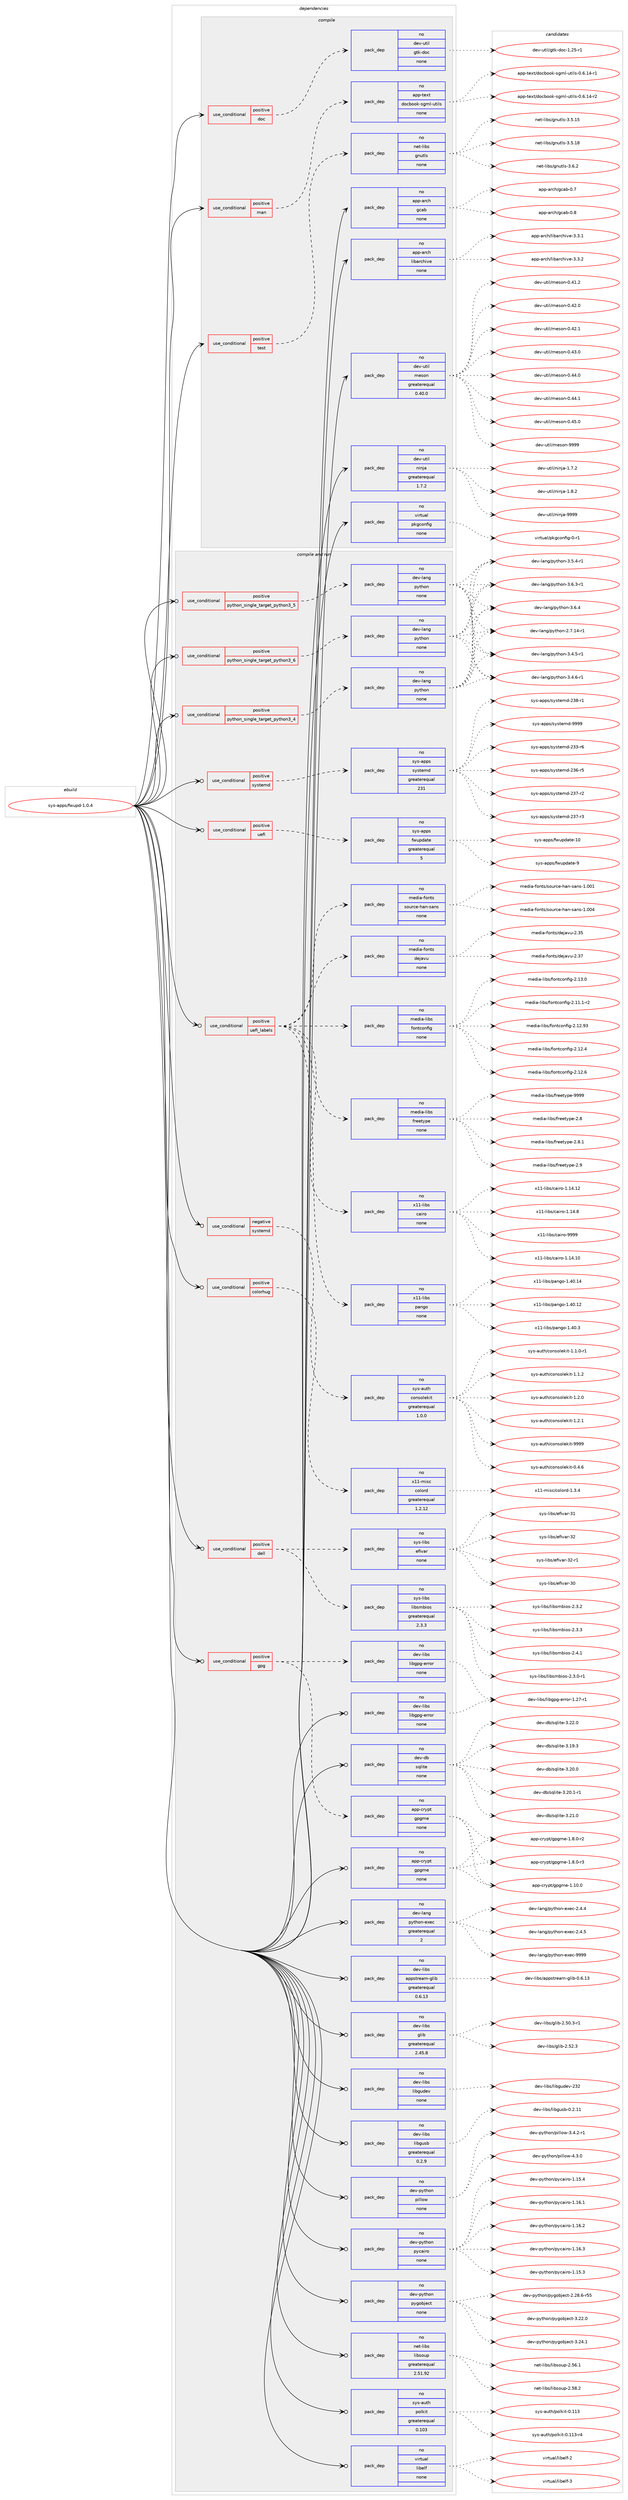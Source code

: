 digraph prolog {

# *************
# Graph options
# *************

newrank=true;
concentrate=true;
compound=true;
graph [rankdir=LR,fontname=Helvetica,fontsize=10,ranksep=1.5];#, ranksep=2.5, nodesep=0.2];
edge  [arrowhead=vee];
node  [fontname=Helvetica,fontsize=10];

# **********
# The ebuild
# **********

subgraph cluster_leftcol {
color=gray;
rank=same;
label=<<i>ebuild</i>>;
id [label="sys-apps/fwupd-1.0.4", color=red, width=4, href="../sys-apps/fwupd-1.0.4.svg"];
}

# ****************
# The dependencies
# ****************

subgraph cluster_midcol {
color=gray;
label=<<i>dependencies</i>>;
subgraph cluster_compile {
fillcolor="#eeeeee";
style=filled;
label=<<i>compile</i>>;
subgraph cond393 {
dependency5590 [label=<<TABLE BORDER="0" CELLBORDER="1" CELLSPACING="0" CELLPADDING="4"><TR><TD ROWSPAN="3" CELLPADDING="10">use_conditional</TD></TR><TR><TD>positive</TD></TR><TR><TD>doc</TD></TR></TABLE>>, shape=none, color=red];
subgraph pack5166 {
dependency5591 [label=<<TABLE BORDER="0" CELLBORDER="1" CELLSPACING="0" CELLPADDING="4" WIDTH="220"><TR><TD ROWSPAN="6" CELLPADDING="30">pack_dep</TD></TR><TR><TD WIDTH="110">no</TD></TR><TR><TD>dev-util</TD></TR><TR><TD>gtk-doc</TD></TR><TR><TD>none</TD></TR><TR><TD></TD></TR></TABLE>>, shape=none, color=blue];
}
dependency5590:e -> dependency5591:w [weight=20,style="dashed",arrowhead="vee"];
}
id:e -> dependency5590:w [weight=20,style="solid",arrowhead="vee"];
subgraph cond394 {
dependency5592 [label=<<TABLE BORDER="0" CELLBORDER="1" CELLSPACING="0" CELLPADDING="4"><TR><TD ROWSPAN="3" CELLPADDING="10">use_conditional</TD></TR><TR><TD>positive</TD></TR><TR><TD>man</TD></TR></TABLE>>, shape=none, color=red];
subgraph pack5167 {
dependency5593 [label=<<TABLE BORDER="0" CELLBORDER="1" CELLSPACING="0" CELLPADDING="4" WIDTH="220"><TR><TD ROWSPAN="6" CELLPADDING="30">pack_dep</TD></TR><TR><TD WIDTH="110">no</TD></TR><TR><TD>app-text</TD></TR><TR><TD>docbook-sgml-utils</TD></TR><TR><TD>none</TD></TR><TR><TD></TD></TR></TABLE>>, shape=none, color=blue];
}
dependency5592:e -> dependency5593:w [weight=20,style="dashed",arrowhead="vee"];
}
id:e -> dependency5592:w [weight=20,style="solid",arrowhead="vee"];
subgraph cond395 {
dependency5594 [label=<<TABLE BORDER="0" CELLBORDER="1" CELLSPACING="0" CELLPADDING="4"><TR><TD ROWSPAN="3" CELLPADDING="10">use_conditional</TD></TR><TR><TD>positive</TD></TR><TR><TD>test</TD></TR></TABLE>>, shape=none, color=red];
subgraph pack5168 {
dependency5595 [label=<<TABLE BORDER="0" CELLBORDER="1" CELLSPACING="0" CELLPADDING="4" WIDTH="220"><TR><TD ROWSPAN="6" CELLPADDING="30">pack_dep</TD></TR><TR><TD WIDTH="110">no</TD></TR><TR><TD>net-libs</TD></TR><TR><TD>gnutls</TD></TR><TR><TD>none</TD></TR><TR><TD></TD></TR></TABLE>>, shape=none, color=blue];
}
dependency5594:e -> dependency5595:w [weight=20,style="dashed",arrowhead="vee"];
}
id:e -> dependency5594:w [weight=20,style="solid",arrowhead="vee"];
subgraph pack5169 {
dependency5596 [label=<<TABLE BORDER="0" CELLBORDER="1" CELLSPACING="0" CELLPADDING="4" WIDTH="220"><TR><TD ROWSPAN="6" CELLPADDING="30">pack_dep</TD></TR><TR><TD WIDTH="110">no</TD></TR><TR><TD>app-arch</TD></TR><TR><TD>gcab</TD></TR><TR><TD>none</TD></TR><TR><TD></TD></TR></TABLE>>, shape=none, color=blue];
}
id:e -> dependency5596:w [weight=20,style="solid",arrowhead="vee"];
subgraph pack5170 {
dependency5597 [label=<<TABLE BORDER="0" CELLBORDER="1" CELLSPACING="0" CELLPADDING="4" WIDTH="220"><TR><TD ROWSPAN="6" CELLPADDING="30">pack_dep</TD></TR><TR><TD WIDTH="110">no</TD></TR><TR><TD>app-arch</TD></TR><TR><TD>libarchive</TD></TR><TR><TD>none</TD></TR><TR><TD></TD></TR></TABLE>>, shape=none, color=blue];
}
id:e -> dependency5597:w [weight=20,style="solid",arrowhead="vee"];
subgraph pack5171 {
dependency5598 [label=<<TABLE BORDER="0" CELLBORDER="1" CELLSPACING="0" CELLPADDING="4" WIDTH="220"><TR><TD ROWSPAN="6" CELLPADDING="30">pack_dep</TD></TR><TR><TD WIDTH="110">no</TD></TR><TR><TD>dev-util</TD></TR><TR><TD>meson</TD></TR><TR><TD>greaterequal</TD></TR><TR><TD>0.40.0</TD></TR></TABLE>>, shape=none, color=blue];
}
id:e -> dependency5598:w [weight=20,style="solid",arrowhead="vee"];
subgraph pack5172 {
dependency5599 [label=<<TABLE BORDER="0" CELLBORDER="1" CELLSPACING="0" CELLPADDING="4" WIDTH="220"><TR><TD ROWSPAN="6" CELLPADDING="30">pack_dep</TD></TR><TR><TD WIDTH="110">no</TD></TR><TR><TD>dev-util</TD></TR><TR><TD>ninja</TD></TR><TR><TD>greaterequal</TD></TR><TR><TD>1.7.2</TD></TR></TABLE>>, shape=none, color=blue];
}
id:e -> dependency5599:w [weight=20,style="solid",arrowhead="vee"];
subgraph pack5173 {
dependency5600 [label=<<TABLE BORDER="0" CELLBORDER="1" CELLSPACING="0" CELLPADDING="4" WIDTH="220"><TR><TD ROWSPAN="6" CELLPADDING="30">pack_dep</TD></TR><TR><TD WIDTH="110">no</TD></TR><TR><TD>virtual</TD></TR><TR><TD>pkgconfig</TD></TR><TR><TD>none</TD></TR><TR><TD></TD></TR></TABLE>>, shape=none, color=blue];
}
id:e -> dependency5600:w [weight=20,style="solid",arrowhead="vee"];
}
subgraph cluster_compileandrun {
fillcolor="#eeeeee";
style=filled;
label=<<i>compile and run</i>>;
subgraph cond396 {
dependency5601 [label=<<TABLE BORDER="0" CELLBORDER="1" CELLSPACING="0" CELLPADDING="4"><TR><TD ROWSPAN="3" CELLPADDING="10">use_conditional</TD></TR><TR><TD>negative</TD></TR><TR><TD>systemd</TD></TR></TABLE>>, shape=none, color=red];
subgraph pack5174 {
dependency5602 [label=<<TABLE BORDER="0" CELLBORDER="1" CELLSPACING="0" CELLPADDING="4" WIDTH="220"><TR><TD ROWSPAN="6" CELLPADDING="30">pack_dep</TD></TR><TR><TD WIDTH="110">no</TD></TR><TR><TD>sys-auth</TD></TR><TR><TD>consolekit</TD></TR><TR><TD>greaterequal</TD></TR><TR><TD>1.0.0</TD></TR></TABLE>>, shape=none, color=blue];
}
dependency5601:e -> dependency5602:w [weight=20,style="dashed",arrowhead="vee"];
}
id:e -> dependency5601:w [weight=20,style="solid",arrowhead="odotvee"];
subgraph cond397 {
dependency5603 [label=<<TABLE BORDER="0" CELLBORDER="1" CELLSPACING="0" CELLPADDING="4"><TR><TD ROWSPAN="3" CELLPADDING="10">use_conditional</TD></TR><TR><TD>positive</TD></TR><TR><TD>colorhug</TD></TR></TABLE>>, shape=none, color=red];
subgraph pack5175 {
dependency5604 [label=<<TABLE BORDER="0" CELLBORDER="1" CELLSPACING="0" CELLPADDING="4" WIDTH="220"><TR><TD ROWSPAN="6" CELLPADDING="30">pack_dep</TD></TR><TR><TD WIDTH="110">no</TD></TR><TR><TD>x11-misc</TD></TR><TR><TD>colord</TD></TR><TR><TD>greaterequal</TD></TR><TR><TD>1.2.12</TD></TR></TABLE>>, shape=none, color=blue];
}
dependency5603:e -> dependency5604:w [weight=20,style="dashed",arrowhead="vee"];
}
id:e -> dependency5603:w [weight=20,style="solid",arrowhead="odotvee"];
subgraph cond398 {
dependency5605 [label=<<TABLE BORDER="0" CELLBORDER="1" CELLSPACING="0" CELLPADDING="4"><TR><TD ROWSPAN="3" CELLPADDING="10">use_conditional</TD></TR><TR><TD>positive</TD></TR><TR><TD>dell</TD></TR></TABLE>>, shape=none, color=red];
subgraph pack5176 {
dependency5606 [label=<<TABLE BORDER="0" CELLBORDER="1" CELLSPACING="0" CELLPADDING="4" WIDTH="220"><TR><TD ROWSPAN="6" CELLPADDING="30">pack_dep</TD></TR><TR><TD WIDTH="110">no</TD></TR><TR><TD>sys-libs</TD></TR><TR><TD>efivar</TD></TR><TR><TD>none</TD></TR><TR><TD></TD></TR></TABLE>>, shape=none, color=blue];
}
dependency5605:e -> dependency5606:w [weight=20,style="dashed",arrowhead="vee"];
subgraph pack5177 {
dependency5607 [label=<<TABLE BORDER="0" CELLBORDER="1" CELLSPACING="0" CELLPADDING="4" WIDTH="220"><TR><TD ROWSPAN="6" CELLPADDING="30">pack_dep</TD></TR><TR><TD WIDTH="110">no</TD></TR><TR><TD>sys-libs</TD></TR><TR><TD>libsmbios</TD></TR><TR><TD>greaterequal</TD></TR><TR><TD>2.3.3</TD></TR></TABLE>>, shape=none, color=blue];
}
dependency5605:e -> dependency5607:w [weight=20,style="dashed",arrowhead="vee"];
}
id:e -> dependency5605:w [weight=20,style="solid",arrowhead="odotvee"];
subgraph cond399 {
dependency5608 [label=<<TABLE BORDER="0" CELLBORDER="1" CELLSPACING="0" CELLPADDING="4"><TR><TD ROWSPAN="3" CELLPADDING="10">use_conditional</TD></TR><TR><TD>positive</TD></TR><TR><TD>gpg</TD></TR></TABLE>>, shape=none, color=red];
subgraph pack5178 {
dependency5609 [label=<<TABLE BORDER="0" CELLBORDER="1" CELLSPACING="0" CELLPADDING="4" WIDTH="220"><TR><TD ROWSPAN="6" CELLPADDING="30">pack_dep</TD></TR><TR><TD WIDTH="110">no</TD></TR><TR><TD>app-crypt</TD></TR><TR><TD>gpgme</TD></TR><TR><TD>none</TD></TR><TR><TD></TD></TR></TABLE>>, shape=none, color=blue];
}
dependency5608:e -> dependency5609:w [weight=20,style="dashed",arrowhead="vee"];
subgraph pack5179 {
dependency5610 [label=<<TABLE BORDER="0" CELLBORDER="1" CELLSPACING="0" CELLPADDING="4" WIDTH="220"><TR><TD ROWSPAN="6" CELLPADDING="30">pack_dep</TD></TR><TR><TD WIDTH="110">no</TD></TR><TR><TD>dev-libs</TD></TR><TR><TD>libgpg-error</TD></TR><TR><TD>none</TD></TR><TR><TD></TD></TR></TABLE>>, shape=none, color=blue];
}
dependency5608:e -> dependency5610:w [weight=20,style="dashed",arrowhead="vee"];
}
id:e -> dependency5608:w [weight=20,style="solid",arrowhead="odotvee"];
subgraph cond400 {
dependency5611 [label=<<TABLE BORDER="0" CELLBORDER="1" CELLSPACING="0" CELLPADDING="4"><TR><TD ROWSPAN="3" CELLPADDING="10">use_conditional</TD></TR><TR><TD>positive</TD></TR><TR><TD>python_single_target_python3_4</TD></TR></TABLE>>, shape=none, color=red];
subgraph pack5180 {
dependency5612 [label=<<TABLE BORDER="0" CELLBORDER="1" CELLSPACING="0" CELLPADDING="4" WIDTH="220"><TR><TD ROWSPAN="6" CELLPADDING="30">pack_dep</TD></TR><TR><TD WIDTH="110">no</TD></TR><TR><TD>dev-lang</TD></TR><TR><TD>python</TD></TR><TR><TD>none</TD></TR><TR><TD></TD></TR></TABLE>>, shape=none, color=blue];
}
dependency5611:e -> dependency5612:w [weight=20,style="dashed",arrowhead="vee"];
}
id:e -> dependency5611:w [weight=20,style="solid",arrowhead="odotvee"];
subgraph cond401 {
dependency5613 [label=<<TABLE BORDER="0" CELLBORDER="1" CELLSPACING="0" CELLPADDING="4"><TR><TD ROWSPAN="3" CELLPADDING="10">use_conditional</TD></TR><TR><TD>positive</TD></TR><TR><TD>python_single_target_python3_5</TD></TR></TABLE>>, shape=none, color=red];
subgraph pack5181 {
dependency5614 [label=<<TABLE BORDER="0" CELLBORDER="1" CELLSPACING="0" CELLPADDING="4" WIDTH="220"><TR><TD ROWSPAN="6" CELLPADDING="30">pack_dep</TD></TR><TR><TD WIDTH="110">no</TD></TR><TR><TD>dev-lang</TD></TR><TR><TD>python</TD></TR><TR><TD>none</TD></TR><TR><TD></TD></TR></TABLE>>, shape=none, color=blue];
}
dependency5613:e -> dependency5614:w [weight=20,style="dashed",arrowhead="vee"];
}
id:e -> dependency5613:w [weight=20,style="solid",arrowhead="odotvee"];
subgraph cond402 {
dependency5615 [label=<<TABLE BORDER="0" CELLBORDER="1" CELLSPACING="0" CELLPADDING="4"><TR><TD ROWSPAN="3" CELLPADDING="10">use_conditional</TD></TR><TR><TD>positive</TD></TR><TR><TD>python_single_target_python3_6</TD></TR></TABLE>>, shape=none, color=red];
subgraph pack5182 {
dependency5616 [label=<<TABLE BORDER="0" CELLBORDER="1" CELLSPACING="0" CELLPADDING="4" WIDTH="220"><TR><TD ROWSPAN="6" CELLPADDING="30">pack_dep</TD></TR><TR><TD WIDTH="110">no</TD></TR><TR><TD>dev-lang</TD></TR><TR><TD>python</TD></TR><TR><TD>none</TD></TR><TR><TD></TD></TR></TABLE>>, shape=none, color=blue];
}
dependency5615:e -> dependency5616:w [weight=20,style="dashed",arrowhead="vee"];
}
id:e -> dependency5615:w [weight=20,style="solid",arrowhead="odotvee"];
subgraph cond403 {
dependency5617 [label=<<TABLE BORDER="0" CELLBORDER="1" CELLSPACING="0" CELLPADDING="4"><TR><TD ROWSPAN="3" CELLPADDING="10">use_conditional</TD></TR><TR><TD>positive</TD></TR><TR><TD>systemd</TD></TR></TABLE>>, shape=none, color=red];
subgraph pack5183 {
dependency5618 [label=<<TABLE BORDER="0" CELLBORDER="1" CELLSPACING="0" CELLPADDING="4" WIDTH="220"><TR><TD ROWSPAN="6" CELLPADDING="30">pack_dep</TD></TR><TR><TD WIDTH="110">no</TD></TR><TR><TD>sys-apps</TD></TR><TR><TD>systemd</TD></TR><TR><TD>greaterequal</TD></TR><TR><TD>231</TD></TR></TABLE>>, shape=none, color=blue];
}
dependency5617:e -> dependency5618:w [weight=20,style="dashed",arrowhead="vee"];
}
id:e -> dependency5617:w [weight=20,style="solid",arrowhead="odotvee"];
subgraph cond404 {
dependency5619 [label=<<TABLE BORDER="0" CELLBORDER="1" CELLSPACING="0" CELLPADDING="4"><TR><TD ROWSPAN="3" CELLPADDING="10">use_conditional</TD></TR><TR><TD>positive</TD></TR><TR><TD>uefi</TD></TR></TABLE>>, shape=none, color=red];
subgraph pack5184 {
dependency5620 [label=<<TABLE BORDER="0" CELLBORDER="1" CELLSPACING="0" CELLPADDING="4" WIDTH="220"><TR><TD ROWSPAN="6" CELLPADDING="30">pack_dep</TD></TR><TR><TD WIDTH="110">no</TD></TR><TR><TD>sys-apps</TD></TR><TR><TD>fwupdate</TD></TR><TR><TD>greaterequal</TD></TR><TR><TD>5</TD></TR></TABLE>>, shape=none, color=blue];
}
dependency5619:e -> dependency5620:w [weight=20,style="dashed",arrowhead="vee"];
}
id:e -> dependency5619:w [weight=20,style="solid",arrowhead="odotvee"];
subgraph cond405 {
dependency5621 [label=<<TABLE BORDER="0" CELLBORDER="1" CELLSPACING="0" CELLPADDING="4"><TR><TD ROWSPAN="3" CELLPADDING="10">use_conditional</TD></TR><TR><TD>positive</TD></TR><TR><TD>uefi_labels</TD></TR></TABLE>>, shape=none, color=red];
subgraph pack5185 {
dependency5622 [label=<<TABLE BORDER="0" CELLBORDER="1" CELLSPACING="0" CELLPADDING="4" WIDTH="220"><TR><TD ROWSPAN="6" CELLPADDING="30">pack_dep</TD></TR><TR><TD WIDTH="110">no</TD></TR><TR><TD>x11-libs</TD></TR><TR><TD>pango</TD></TR><TR><TD>none</TD></TR><TR><TD></TD></TR></TABLE>>, shape=none, color=blue];
}
dependency5621:e -> dependency5622:w [weight=20,style="dashed",arrowhead="vee"];
subgraph pack5186 {
dependency5623 [label=<<TABLE BORDER="0" CELLBORDER="1" CELLSPACING="0" CELLPADDING="4" WIDTH="220"><TR><TD ROWSPAN="6" CELLPADDING="30">pack_dep</TD></TR><TR><TD WIDTH="110">no</TD></TR><TR><TD>x11-libs</TD></TR><TR><TD>cairo</TD></TR><TR><TD>none</TD></TR><TR><TD></TD></TR></TABLE>>, shape=none, color=blue];
}
dependency5621:e -> dependency5623:w [weight=20,style="dashed",arrowhead="vee"];
subgraph pack5187 {
dependency5624 [label=<<TABLE BORDER="0" CELLBORDER="1" CELLSPACING="0" CELLPADDING="4" WIDTH="220"><TR><TD ROWSPAN="6" CELLPADDING="30">pack_dep</TD></TR><TR><TD WIDTH="110">no</TD></TR><TR><TD>media-libs</TD></TR><TR><TD>freetype</TD></TR><TR><TD>none</TD></TR><TR><TD></TD></TR></TABLE>>, shape=none, color=blue];
}
dependency5621:e -> dependency5624:w [weight=20,style="dashed",arrowhead="vee"];
subgraph pack5188 {
dependency5625 [label=<<TABLE BORDER="0" CELLBORDER="1" CELLSPACING="0" CELLPADDING="4" WIDTH="220"><TR><TD ROWSPAN="6" CELLPADDING="30">pack_dep</TD></TR><TR><TD WIDTH="110">no</TD></TR><TR><TD>media-libs</TD></TR><TR><TD>fontconfig</TD></TR><TR><TD>none</TD></TR><TR><TD></TD></TR></TABLE>>, shape=none, color=blue];
}
dependency5621:e -> dependency5625:w [weight=20,style="dashed",arrowhead="vee"];
subgraph pack5189 {
dependency5626 [label=<<TABLE BORDER="0" CELLBORDER="1" CELLSPACING="0" CELLPADDING="4" WIDTH="220"><TR><TD ROWSPAN="6" CELLPADDING="30">pack_dep</TD></TR><TR><TD WIDTH="110">no</TD></TR><TR><TD>media-fonts</TD></TR><TR><TD>dejavu</TD></TR><TR><TD>none</TD></TR><TR><TD></TD></TR></TABLE>>, shape=none, color=blue];
}
dependency5621:e -> dependency5626:w [weight=20,style="dashed",arrowhead="vee"];
subgraph pack5190 {
dependency5627 [label=<<TABLE BORDER="0" CELLBORDER="1" CELLSPACING="0" CELLPADDING="4" WIDTH="220"><TR><TD ROWSPAN="6" CELLPADDING="30">pack_dep</TD></TR><TR><TD WIDTH="110">no</TD></TR><TR><TD>media-fonts</TD></TR><TR><TD>source-han-sans</TD></TR><TR><TD>none</TD></TR><TR><TD></TD></TR></TABLE>>, shape=none, color=blue];
}
dependency5621:e -> dependency5627:w [weight=20,style="dashed",arrowhead="vee"];
}
id:e -> dependency5621:w [weight=20,style="solid",arrowhead="odotvee"];
subgraph pack5191 {
dependency5628 [label=<<TABLE BORDER="0" CELLBORDER="1" CELLSPACING="0" CELLPADDING="4" WIDTH="220"><TR><TD ROWSPAN="6" CELLPADDING="30">pack_dep</TD></TR><TR><TD WIDTH="110">no</TD></TR><TR><TD>app-crypt</TD></TR><TR><TD>gpgme</TD></TR><TR><TD>none</TD></TR><TR><TD></TD></TR></TABLE>>, shape=none, color=blue];
}
id:e -> dependency5628:w [weight=20,style="solid",arrowhead="odotvee"];
subgraph pack5192 {
dependency5629 [label=<<TABLE BORDER="0" CELLBORDER="1" CELLSPACING="0" CELLPADDING="4" WIDTH="220"><TR><TD ROWSPAN="6" CELLPADDING="30">pack_dep</TD></TR><TR><TD WIDTH="110">no</TD></TR><TR><TD>dev-db</TD></TR><TR><TD>sqlite</TD></TR><TR><TD>none</TD></TR><TR><TD></TD></TR></TABLE>>, shape=none, color=blue];
}
id:e -> dependency5629:w [weight=20,style="solid",arrowhead="odotvee"];
subgraph pack5193 {
dependency5630 [label=<<TABLE BORDER="0" CELLBORDER="1" CELLSPACING="0" CELLPADDING="4" WIDTH="220"><TR><TD ROWSPAN="6" CELLPADDING="30">pack_dep</TD></TR><TR><TD WIDTH="110">no</TD></TR><TR><TD>dev-lang</TD></TR><TR><TD>python-exec</TD></TR><TR><TD>greaterequal</TD></TR><TR><TD>2</TD></TR></TABLE>>, shape=none, color=blue];
}
id:e -> dependency5630:w [weight=20,style="solid",arrowhead="odotvee"];
subgraph pack5194 {
dependency5631 [label=<<TABLE BORDER="0" CELLBORDER="1" CELLSPACING="0" CELLPADDING="4" WIDTH="220"><TR><TD ROWSPAN="6" CELLPADDING="30">pack_dep</TD></TR><TR><TD WIDTH="110">no</TD></TR><TR><TD>dev-libs</TD></TR><TR><TD>appstream-glib</TD></TR><TR><TD>greaterequal</TD></TR><TR><TD>0.6.13</TD></TR></TABLE>>, shape=none, color=blue];
}
id:e -> dependency5631:w [weight=20,style="solid",arrowhead="odotvee"];
subgraph pack5195 {
dependency5632 [label=<<TABLE BORDER="0" CELLBORDER="1" CELLSPACING="0" CELLPADDING="4" WIDTH="220"><TR><TD ROWSPAN="6" CELLPADDING="30">pack_dep</TD></TR><TR><TD WIDTH="110">no</TD></TR><TR><TD>dev-libs</TD></TR><TR><TD>glib</TD></TR><TR><TD>greaterequal</TD></TR><TR><TD>2.45.8</TD></TR></TABLE>>, shape=none, color=blue];
}
id:e -> dependency5632:w [weight=20,style="solid",arrowhead="odotvee"];
subgraph pack5196 {
dependency5633 [label=<<TABLE BORDER="0" CELLBORDER="1" CELLSPACING="0" CELLPADDING="4" WIDTH="220"><TR><TD ROWSPAN="6" CELLPADDING="30">pack_dep</TD></TR><TR><TD WIDTH="110">no</TD></TR><TR><TD>dev-libs</TD></TR><TR><TD>libgpg-error</TD></TR><TR><TD>none</TD></TR><TR><TD></TD></TR></TABLE>>, shape=none, color=blue];
}
id:e -> dependency5633:w [weight=20,style="solid",arrowhead="odotvee"];
subgraph pack5197 {
dependency5634 [label=<<TABLE BORDER="0" CELLBORDER="1" CELLSPACING="0" CELLPADDING="4" WIDTH="220"><TR><TD ROWSPAN="6" CELLPADDING="30">pack_dep</TD></TR><TR><TD WIDTH="110">no</TD></TR><TR><TD>dev-libs</TD></TR><TR><TD>libgudev</TD></TR><TR><TD>none</TD></TR><TR><TD></TD></TR></TABLE>>, shape=none, color=blue];
}
id:e -> dependency5634:w [weight=20,style="solid",arrowhead="odotvee"];
subgraph pack5198 {
dependency5635 [label=<<TABLE BORDER="0" CELLBORDER="1" CELLSPACING="0" CELLPADDING="4" WIDTH="220"><TR><TD ROWSPAN="6" CELLPADDING="30">pack_dep</TD></TR><TR><TD WIDTH="110">no</TD></TR><TR><TD>dev-libs</TD></TR><TR><TD>libgusb</TD></TR><TR><TD>greaterequal</TD></TR><TR><TD>0.2.9</TD></TR></TABLE>>, shape=none, color=blue];
}
id:e -> dependency5635:w [weight=20,style="solid",arrowhead="odotvee"];
subgraph pack5199 {
dependency5636 [label=<<TABLE BORDER="0" CELLBORDER="1" CELLSPACING="0" CELLPADDING="4" WIDTH="220"><TR><TD ROWSPAN="6" CELLPADDING="30">pack_dep</TD></TR><TR><TD WIDTH="110">no</TD></TR><TR><TD>dev-python</TD></TR><TR><TD>pillow</TD></TR><TR><TD>none</TD></TR><TR><TD></TD></TR></TABLE>>, shape=none, color=blue];
}
id:e -> dependency5636:w [weight=20,style="solid",arrowhead="odotvee"];
subgraph pack5200 {
dependency5637 [label=<<TABLE BORDER="0" CELLBORDER="1" CELLSPACING="0" CELLPADDING="4" WIDTH="220"><TR><TD ROWSPAN="6" CELLPADDING="30">pack_dep</TD></TR><TR><TD WIDTH="110">no</TD></TR><TR><TD>dev-python</TD></TR><TR><TD>pycairo</TD></TR><TR><TD>none</TD></TR><TR><TD></TD></TR></TABLE>>, shape=none, color=blue];
}
id:e -> dependency5637:w [weight=20,style="solid",arrowhead="odotvee"];
subgraph pack5201 {
dependency5638 [label=<<TABLE BORDER="0" CELLBORDER="1" CELLSPACING="0" CELLPADDING="4" WIDTH="220"><TR><TD ROWSPAN="6" CELLPADDING="30">pack_dep</TD></TR><TR><TD WIDTH="110">no</TD></TR><TR><TD>dev-python</TD></TR><TR><TD>pygobject</TD></TR><TR><TD>none</TD></TR><TR><TD></TD></TR></TABLE>>, shape=none, color=blue];
}
id:e -> dependency5638:w [weight=20,style="solid",arrowhead="odotvee"];
subgraph pack5202 {
dependency5639 [label=<<TABLE BORDER="0" CELLBORDER="1" CELLSPACING="0" CELLPADDING="4" WIDTH="220"><TR><TD ROWSPAN="6" CELLPADDING="30">pack_dep</TD></TR><TR><TD WIDTH="110">no</TD></TR><TR><TD>net-libs</TD></TR><TR><TD>libsoup</TD></TR><TR><TD>greaterequal</TD></TR><TR><TD>2.51.92</TD></TR></TABLE>>, shape=none, color=blue];
}
id:e -> dependency5639:w [weight=20,style="solid",arrowhead="odotvee"];
subgraph pack5203 {
dependency5640 [label=<<TABLE BORDER="0" CELLBORDER="1" CELLSPACING="0" CELLPADDING="4" WIDTH="220"><TR><TD ROWSPAN="6" CELLPADDING="30">pack_dep</TD></TR><TR><TD WIDTH="110">no</TD></TR><TR><TD>sys-auth</TD></TR><TR><TD>polkit</TD></TR><TR><TD>greaterequal</TD></TR><TR><TD>0.103</TD></TR></TABLE>>, shape=none, color=blue];
}
id:e -> dependency5640:w [weight=20,style="solid",arrowhead="odotvee"];
subgraph pack5204 {
dependency5641 [label=<<TABLE BORDER="0" CELLBORDER="1" CELLSPACING="0" CELLPADDING="4" WIDTH="220"><TR><TD ROWSPAN="6" CELLPADDING="30">pack_dep</TD></TR><TR><TD WIDTH="110">no</TD></TR><TR><TD>virtual</TD></TR><TR><TD>libelf</TD></TR><TR><TD>none</TD></TR><TR><TD></TD></TR></TABLE>>, shape=none, color=blue];
}
id:e -> dependency5641:w [weight=20,style="solid",arrowhead="odotvee"];
}
subgraph cluster_run {
fillcolor="#eeeeee";
style=filled;
label=<<i>run</i>>;
}
}

# **************
# The candidates
# **************

subgraph cluster_choices {
rank=same;
color=gray;
label=<<i>candidates</i>>;

subgraph choice5166 {
color=black;
nodesep=1;
choice1001011184511711610510847103116107451001119945494650534511449 [label="dev-util/gtk-doc-1.25-r1", color=red, width=4,href="../dev-util/gtk-doc-1.25-r1.svg"];
dependency5591:e -> choice1001011184511711610510847103116107451001119945494650534511449:w [style=dotted,weight="100"];
}
subgraph choice5167 {
color=black;
nodesep=1;
choice97112112451161011201164710011199981111111074511510310910845117116105108115454846544649524511449 [label="app-text/docbook-sgml-utils-0.6.14-r1", color=red, width=4,href="../app-text/docbook-sgml-utils-0.6.14-r1.svg"];
choice97112112451161011201164710011199981111111074511510310910845117116105108115454846544649524511450 [label="app-text/docbook-sgml-utils-0.6.14-r2", color=red, width=4,href="../app-text/docbook-sgml-utils-0.6.14-r2.svg"];
dependency5593:e -> choice97112112451161011201164710011199981111111074511510310910845117116105108115454846544649524511449:w [style=dotted,weight="100"];
dependency5593:e -> choice97112112451161011201164710011199981111111074511510310910845117116105108115454846544649524511450:w [style=dotted,weight="100"];
}
subgraph choice5168 {
color=black;
nodesep=1;
choice11010111645108105981154710311011711610811545514653464953 [label="net-libs/gnutls-3.5.15", color=red, width=4,href="../net-libs/gnutls-3.5.15.svg"];
choice11010111645108105981154710311011711610811545514653464956 [label="net-libs/gnutls-3.5.18", color=red, width=4,href="../net-libs/gnutls-3.5.18.svg"];
choice110101116451081059811547103110117116108115455146544650 [label="net-libs/gnutls-3.6.2", color=red, width=4,href="../net-libs/gnutls-3.6.2.svg"];
dependency5595:e -> choice11010111645108105981154710311011711610811545514653464953:w [style=dotted,weight="100"];
dependency5595:e -> choice11010111645108105981154710311011711610811545514653464956:w [style=dotted,weight="100"];
dependency5595:e -> choice110101116451081059811547103110117116108115455146544650:w [style=dotted,weight="100"];
}
subgraph choice5169 {
color=black;
nodesep=1;
choice971121124597114991044710399979845484655 [label="app-arch/gcab-0.7", color=red, width=4,href="../app-arch/gcab-0.7.svg"];
choice971121124597114991044710399979845484656 [label="app-arch/gcab-0.8", color=red, width=4,href="../app-arch/gcab-0.8.svg"];
dependency5596:e -> choice971121124597114991044710399979845484655:w [style=dotted,weight="100"];
dependency5596:e -> choice971121124597114991044710399979845484656:w [style=dotted,weight="100"];
}
subgraph choice5170 {
color=black;
nodesep=1;
choice9711211245971149910447108105989711499104105118101455146514649 [label="app-arch/libarchive-3.3.1", color=red, width=4,href="../app-arch/libarchive-3.3.1.svg"];
choice9711211245971149910447108105989711499104105118101455146514650 [label="app-arch/libarchive-3.3.2", color=red, width=4,href="../app-arch/libarchive-3.3.2.svg"];
dependency5597:e -> choice9711211245971149910447108105989711499104105118101455146514649:w [style=dotted,weight="100"];
dependency5597:e -> choice9711211245971149910447108105989711499104105118101455146514650:w [style=dotted,weight="100"];
}
subgraph choice5171 {
color=black;
nodesep=1;
choice100101118451171161051084710910111511111045484652494650 [label="dev-util/meson-0.41.2", color=red, width=4,href="../dev-util/meson-0.41.2.svg"];
choice100101118451171161051084710910111511111045484652504648 [label="dev-util/meson-0.42.0", color=red, width=4,href="../dev-util/meson-0.42.0.svg"];
choice100101118451171161051084710910111511111045484652504649 [label="dev-util/meson-0.42.1", color=red, width=4,href="../dev-util/meson-0.42.1.svg"];
choice100101118451171161051084710910111511111045484652514648 [label="dev-util/meson-0.43.0", color=red, width=4,href="../dev-util/meson-0.43.0.svg"];
choice100101118451171161051084710910111511111045484652524648 [label="dev-util/meson-0.44.0", color=red, width=4,href="../dev-util/meson-0.44.0.svg"];
choice100101118451171161051084710910111511111045484652524649 [label="dev-util/meson-0.44.1", color=red, width=4,href="../dev-util/meson-0.44.1.svg"];
choice100101118451171161051084710910111511111045484652534648 [label="dev-util/meson-0.45.0", color=red, width=4,href="../dev-util/meson-0.45.0.svg"];
choice10010111845117116105108471091011151111104557575757 [label="dev-util/meson-9999", color=red, width=4,href="../dev-util/meson-9999.svg"];
dependency5598:e -> choice100101118451171161051084710910111511111045484652494650:w [style=dotted,weight="100"];
dependency5598:e -> choice100101118451171161051084710910111511111045484652504648:w [style=dotted,weight="100"];
dependency5598:e -> choice100101118451171161051084710910111511111045484652504649:w [style=dotted,weight="100"];
dependency5598:e -> choice100101118451171161051084710910111511111045484652514648:w [style=dotted,weight="100"];
dependency5598:e -> choice100101118451171161051084710910111511111045484652524648:w [style=dotted,weight="100"];
dependency5598:e -> choice100101118451171161051084710910111511111045484652524649:w [style=dotted,weight="100"];
dependency5598:e -> choice100101118451171161051084710910111511111045484652534648:w [style=dotted,weight="100"];
dependency5598:e -> choice10010111845117116105108471091011151111104557575757:w [style=dotted,weight="100"];
}
subgraph choice5172 {
color=black;
nodesep=1;
choice100101118451171161051084711010511010697454946554650 [label="dev-util/ninja-1.7.2", color=red, width=4,href="../dev-util/ninja-1.7.2.svg"];
choice100101118451171161051084711010511010697454946564650 [label="dev-util/ninja-1.8.2", color=red, width=4,href="../dev-util/ninja-1.8.2.svg"];
choice1001011184511711610510847110105110106974557575757 [label="dev-util/ninja-9999", color=red, width=4,href="../dev-util/ninja-9999.svg"];
dependency5599:e -> choice100101118451171161051084711010511010697454946554650:w [style=dotted,weight="100"];
dependency5599:e -> choice100101118451171161051084711010511010697454946564650:w [style=dotted,weight="100"];
dependency5599:e -> choice1001011184511711610510847110105110106974557575757:w [style=dotted,weight="100"];
}
subgraph choice5173 {
color=black;
nodesep=1;
choice11810511411611797108471121071039911111010210510345484511449 [label="virtual/pkgconfig-0-r1", color=red, width=4,href="../virtual/pkgconfig-0-r1.svg"];
dependency5600:e -> choice11810511411611797108471121071039911111010210510345484511449:w [style=dotted,weight="100"];
}
subgraph choice5174 {
color=black;
nodesep=1;
choice11512111545971171161044799111110115111108101107105116454846524654 [label="sys-auth/consolekit-0.4.6", color=red, width=4,href="../sys-auth/consolekit-0.4.6.svg"];
choice115121115459711711610447991111101151111081011071051164549464946484511449 [label="sys-auth/consolekit-1.1.0-r1", color=red, width=4,href="../sys-auth/consolekit-1.1.0-r1.svg"];
choice11512111545971171161044799111110115111108101107105116454946494650 [label="sys-auth/consolekit-1.1.2", color=red, width=4,href="../sys-auth/consolekit-1.1.2.svg"];
choice11512111545971171161044799111110115111108101107105116454946504648 [label="sys-auth/consolekit-1.2.0", color=red, width=4,href="../sys-auth/consolekit-1.2.0.svg"];
choice11512111545971171161044799111110115111108101107105116454946504649 [label="sys-auth/consolekit-1.2.1", color=red, width=4,href="../sys-auth/consolekit-1.2.1.svg"];
choice115121115459711711610447991111101151111081011071051164557575757 [label="sys-auth/consolekit-9999", color=red, width=4,href="../sys-auth/consolekit-9999.svg"];
dependency5602:e -> choice11512111545971171161044799111110115111108101107105116454846524654:w [style=dotted,weight="100"];
dependency5602:e -> choice115121115459711711610447991111101151111081011071051164549464946484511449:w [style=dotted,weight="100"];
dependency5602:e -> choice11512111545971171161044799111110115111108101107105116454946494650:w [style=dotted,weight="100"];
dependency5602:e -> choice11512111545971171161044799111110115111108101107105116454946504648:w [style=dotted,weight="100"];
dependency5602:e -> choice11512111545971171161044799111110115111108101107105116454946504649:w [style=dotted,weight="100"];
dependency5602:e -> choice115121115459711711610447991111101151111081011071051164557575757:w [style=dotted,weight="100"];
}
subgraph choice5175 {
color=black;
nodesep=1;
choice120494945109105115994799111108111114100454946514652 [label="x11-misc/colord-1.3.4", color=red, width=4,href="../x11-misc/colord-1.3.4.svg"];
dependency5604:e -> choice120494945109105115994799111108111114100454946514652:w [style=dotted,weight="100"];
}
subgraph choice5176 {
color=black;
nodesep=1;
choice11512111545108105981154710110210511897114455148 [label="sys-libs/efivar-30", color=red, width=4,href="../sys-libs/efivar-30.svg"];
choice11512111545108105981154710110210511897114455149 [label="sys-libs/efivar-31", color=red, width=4,href="../sys-libs/efivar-31.svg"];
choice11512111545108105981154710110210511897114455150 [label="sys-libs/efivar-32", color=red, width=4,href="../sys-libs/efivar-32.svg"];
choice115121115451081059811547101102105118971144551504511449 [label="sys-libs/efivar-32-r1", color=red, width=4,href="../sys-libs/efivar-32-r1.svg"];
dependency5606:e -> choice11512111545108105981154710110210511897114455148:w [style=dotted,weight="100"];
dependency5606:e -> choice11512111545108105981154710110210511897114455149:w [style=dotted,weight="100"];
dependency5606:e -> choice11512111545108105981154710110210511897114455150:w [style=dotted,weight="100"];
dependency5606:e -> choice115121115451081059811547101102105118971144551504511449:w [style=dotted,weight="100"];
}
subgraph choice5177 {
color=black;
nodesep=1;
choice11512111545108105981154710810598115109981051111154550465146484511449 [label="sys-libs/libsmbios-2.3.0-r1", color=red, width=4,href="../sys-libs/libsmbios-2.3.0-r1.svg"];
choice1151211154510810598115471081059811510998105111115455046514650 [label="sys-libs/libsmbios-2.3.2", color=red, width=4,href="../sys-libs/libsmbios-2.3.2.svg"];
choice1151211154510810598115471081059811510998105111115455046514651 [label="sys-libs/libsmbios-2.3.3", color=red, width=4,href="../sys-libs/libsmbios-2.3.3.svg"];
choice1151211154510810598115471081059811510998105111115455046524649 [label="sys-libs/libsmbios-2.4.1", color=red, width=4,href="../sys-libs/libsmbios-2.4.1.svg"];
dependency5607:e -> choice11512111545108105981154710810598115109981051111154550465146484511449:w [style=dotted,weight="100"];
dependency5607:e -> choice1151211154510810598115471081059811510998105111115455046514650:w [style=dotted,weight="100"];
dependency5607:e -> choice1151211154510810598115471081059811510998105111115455046514651:w [style=dotted,weight="100"];
dependency5607:e -> choice1151211154510810598115471081059811510998105111115455046524649:w [style=dotted,weight="100"];
}
subgraph choice5178 {
color=black;
nodesep=1;
choice9711211245991141211121164710311210310910145494649484648 [label="app-crypt/gpgme-1.10.0", color=red, width=4,href="../app-crypt/gpgme-1.10.0.svg"];
choice971121124599114121112116471031121031091014549465646484511450 [label="app-crypt/gpgme-1.8.0-r2", color=red, width=4,href="../app-crypt/gpgme-1.8.0-r2.svg"];
choice971121124599114121112116471031121031091014549465646484511451 [label="app-crypt/gpgme-1.8.0-r3", color=red, width=4,href="../app-crypt/gpgme-1.8.0-r3.svg"];
dependency5609:e -> choice9711211245991141211121164710311210310910145494649484648:w [style=dotted,weight="100"];
dependency5609:e -> choice971121124599114121112116471031121031091014549465646484511450:w [style=dotted,weight="100"];
dependency5609:e -> choice971121124599114121112116471031121031091014549465646484511451:w [style=dotted,weight="100"];
}
subgraph choice5179 {
color=black;
nodesep=1;
choice100101118451081059811547108105981031121034510111411411111445494650554511449 [label="dev-libs/libgpg-error-1.27-r1", color=red, width=4,href="../dev-libs/libgpg-error-1.27-r1.svg"];
dependency5610:e -> choice100101118451081059811547108105981031121034510111411411111445494650554511449:w [style=dotted,weight="100"];
}
subgraph choice5180 {
color=black;
nodesep=1;
choice100101118451089711010347112121116104111110455046554649524511449 [label="dev-lang/python-2.7.14-r1", color=red, width=4,href="../dev-lang/python-2.7.14-r1.svg"];
choice1001011184510897110103471121211161041111104551465246534511449 [label="dev-lang/python-3.4.5-r1", color=red, width=4,href="../dev-lang/python-3.4.5-r1.svg"];
choice1001011184510897110103471121211161041111104551465246544511449 [label="dev-lang/python-3.4.6-r1", color=red, width=4,href="../dev-lang/python-3.4.6-r1.svg"];
choice1001011184510897110103471121211161041111104551465346524511449 [label="dev-lang/python-3.5.4-r1", color=red, width=4,href="../dev-lang/python-3.5.4-r1.svg"];
choice1001011184510897110103471121211161041111104551465446514511449 [label="dev-lang/python-3.6.3-r1", color=red, width=4,href="../dev-lang/python-3.6.3-r1.svg"];
choice100101118451089711010347112121116104111110455146544652 [label="dev-lang/python-3.6.4", color=red, width=4,href="../dev-lang/python-3.6.4.svg"];
dependency5612:e -> choice100101118451089711010347112121116104111110455046554649524511449:w [style=dotted,weight="100"];
dependency5612:e -> choice1001011184510897110103471121211161041111104551465246534511449:w [style=dotted,weight="100"];
dependency5612:e -> choice1001011184510897110103471121211161041111104551465246544511449:w [style=dotted,weight="100"];
dependency5612:e -> choice1001011184510897110103471121211161041111104551465346524511449:w [style=dotted,weight="100"];
dependency5612:e -> choice1001011184510897110103471121211161041111104551465446514511449:w [style=dotted,weight="100"];
dependency5612:e -> choice100101118451089711010347112121116104111110455146544652:w [style=dotted,weight="100"];
}
subgraph choice5181 {
color=black;
nodesep=1;
choice100101118451089711010347112121116104111110455046554649524511449 [label="dev-lang/python-2.7.14-r1", color=red, width=4,href="../dev-lang/python-2.7.14-r1.svg"];
choice1001011184510897110103471121211161041111104551465246534511449 [label="dev-lang/python-3.4.5-r1", color=red, width=4,href="../dev-lang/python-3.4.5-r1.svg"];
choice1001011184510897110103471121211161041111104551465246544511449 [label="dev-lang/python-3.4.6-r1", color=red, width=4,href="../dev-lang/python-3.4.6-r1.svg"];
choice1001011184510897110103471121211161041111104551465346524511449 [label="dev-lang/python-3.5.4-r1", color=red, width=4,href="../dev-lang/python-3.5.4-r1.svg"];
choice1001011184510897110103471121211161041111104551465446514511449 [label="dev-lang/python-3.6.3-r1", color=red, width=4,href="../dev-lang/python-3.6.3-r1.svg"];
choice100101118451089711010347112121116104111110455146544652 [label="dev-lang/python-3.6.4", color=red, width=4,href="../dev-lang/python-3.6.4.svg"];
dependency5614:e -> choice100101118451089711010347112121116104111110455046554649524511449:w [style=dotted,weight="100"];
dependency5614:e -> choice1001011184510897110103471121211161041111104551465246534511449:w [style=dotted,weight="100"];
dependency5614:e -> choice1001011184510897110103471121211161041111104551465246544511449:w [style=dotted,weight="100"];
dependency5614:e -> choice1001011184510897110103471121211161041111104551465346524511449:w [style=dotted,weight="100"];
dependency5614:e -> choice1001011184510897110103471121211161041111104551465446514511449:w [style=dotted,weight="100"];
dependency5614:e -> choice100101118451089711010347112121116104111110455146544652:w [style=dotted,weight="100"];
}
subgraph choice5182 {
color=black;
nodesep=1;
choice100101118451089711010347112121116104111110455046554649524511449 [label="dev-lang/python-2.7.14-r1", color=red, width=4,href="../dev-lang/python-2.7.14-r1.svg"];
choice1001011184510897110103471121211161041111104551465246534511449 [label="dev-lang/python-3.4.5-r1", color=red, width=4,href="../dev-lang/python-3.4.5-r1.svg"];
choice1001011184510897110103471121211161041111104551465246544511449 [label="dev-lang/python-3.4.6-r1", color=red, width=4,href="../dev-lang/python-3.4.6-r1.svg"];
choice1001011184510897110103471121211161041111104551465346524511449 [label="dev-lang/python-3.5.4-r1", color=red, width=4,href="../dev-lang/python-3.5.4-r1.svg"];
choice1001011184510897110103471121211161041111104551465446514511449 [label="dev-lang/python-3.6.3-r1", color=red, width=4,href="../dev-lang/python-3.6.3-r1.svg"];
choice100101118451089711010347112121116104111110455146544652 [label="dev-lang/python-3.6.4", color=red, width=4,href="../dev-lang/python-3.6.4.svg"];
dependency5616:e -> choice100101118451089711010347112121116104111110455046554649524511449:w [style=dotted,weight="100"];
dependency5616:e -> choice1001011184510897110103471121211161041111104551465246534511449:w [style=dotted,weight="100"];
dependency5616:e -> choice1001011184510897110103471121211161041111104551465246544511449:w [style=dotted,weight="100"];
dependency5616:e -> choice1001011184510897110103471121211161041111104551465346524511449:w [style=dotted,weight="100"];
dependency5616:e -> choice1001011184510897110103471121211161041111104551465446514511449:w [style=dotted,weight="100"];
dependency5616:e -> choice100101118451089711010347112121116104111110455146544652:w [style=dotted,weight="100"];
}
subgraph choice5183 {
color=black;
nodesep=1;
choice115121115459711211211547115121115116101109100455051514511454 [label="sys-apps/systemd-233-r6", color=red, width=4,href="../sys-apps/systemd-233-r6.svg"];
choice115121115459711211211547115121115116101109100455051544511453 [label="sys-apps/systemd-236-r5", color=red, width=4,href="../sys-apps/systemd-236-r5.svg"];
choice115121115459711211211547115121115116101109100455051554511450 [label="sys-apps/systemd-237-r2", color=red, width=4,href="../sys-apps/systemd-237-r2.svg"];
choice115121115459711211211547115121115116101109100455051554511451 [label="sys-apps/systemd-237-r3", color=red, width=4,href="../sys-apps/systemd-237-r3.svg"];
choice115121115459711211211547115121115116101109100455051564511449 [label="sys-apps/systemd-238-r1", color=red, width=4,href="../sys-apps/systemd-238-r1.svg"];
choice1151211154597112112115471151211151161011091004557575757 [label="sys-apps/systemd-9999", color=red, width=4,href="../sys-apps/systemd-9999.svg"];
dependency5618:e -> choice115121115459711211211547115121115116101109100455051514511454:w [style=dotted,weight="100"];
dependency5618:e -> choice115121115459711211211547115121115116101109100455051544511453:w [style=dotted,weight="100"];
dependency5618:e -> choice115121115459711211211547115121115116101109100455051554511450:w [style=dotted,weight="100"];
dependency5618:e -> choice115121115459711211211547115121115116101109100455051554511451:w [style=dotted,weight="100"];
dependency5618:e -> choice115121115459711211211547115121115116101109100455051564511449:w [style=dotted,weight="100"];
dependency5618:e -> choice1151211154597112112115471151211151161011091004557575757:w [style=dotted,weight="100"];
}
subgraph choice5184 {
color=black;
nodesep=1;
choice11512111545971121121154710211911711210097116101454948 [label="sys-apps/fwupdate-10", color=red, width=4,href="../sys-apps/fwupdate-10.svg"];
choice115121115459711211211547102119117112100971161014557 [label="sys-apps/fwupdate-9", color=red, width=4,href="../sys-apps/fwupdate-9.svg"];
dependency5620:e -> choice11512111545971121121154710211911711210097116101454948:w [style=dotted,weight="100"];
dependency5620:e -> choice115121115459711211211547102119117112100971161014557:w [style=dotted,weight="100"];
}
subgraph choice5185 {
color=black;
nodesep=1;
choice1204949451081059811547112971101031114549465248464950 [label="x11-libs/pango-1.40.12", color=red, width=4,href="../x11-libs/pango-1.40.12.svg"];
choice1204949451081059811547112971101031114549465248464952 [label="x11-libs/pango-1.40.14", color=red, width=4,href="../x11-libs/pango-1.40.14.svg"];
choice12049494510810598115471129711010311145494652484651 [label="x11-libs/pango-1.40.3", color=red, width=4,href="../x11-libs/pango-1.40.3.svg"];
dependency5622:e -> choice1204949451081059811547112971101031114549465248464950:w [style=dotted,weight="100"];
dependency5622:e -> choice1204949451081059811547112971101031114549465248464952:w [style=dotted,weight="100"];
dependency5622:e -> choice12049494510810598115471129711010311145494652484651:w [style=dotted,weight="100"];
}
subgraph choice5186 {
color=black;
nodesep=1;
choice120494945108105981154799971051141114549464952464948 [label="x11-libs/cairo-1.14.10", color=red, width=4,href="../x11-libs/cairo-1.14.10.svg"];
choice120494945108105981154799971051141114549464952464950 [label="x11-libs/cairo-1.14.12", color=red, width=4,href="../x11-libs/cairo-1.14.12.svg"];
choice1204949451081059811547999710511411145494649524656 [label="x11-libs/cairo-1.14.8", color=red, width=4,href="../x11-libs/cairo-1.14.8.svg"];
choice120494945108105981154799971051141114557575757 [label="x11-libs/cairo-9999", color=red, width=4,href="../x11-libs/cairo-9999.svg"];
dependency5623:e -> choice120494945108105981154799971051141114549464952464948:w [style=dotted,weight="100"];
dependency5623:e -> choice120494945108105981154799971051141114549464952464950:w [style=dotted,weight="100"];
dependency5623:e -> choice1204949451081059811547999710511411145494649524656:w [style=dotted,weight="100"];
dependency5623:e -> choice120494945108105981154799971051141114557575757:w [style=dotted,weight="100"];
}
subgraph choice5187 {
color=black;
nodesep=1;
choice1091011001059745108105981154710211410110111612111210145504656 [label="media-libs/freetype-2.8", color=red, width=4,href="../media-libs/freetype-2.8.svg"];
choice10910110010597451081059811547102114101101116121112101455046564649 [label="media-libs/freetype-2.8.1", color=red, width=4,href="../media-libs/freetype-2.8.1.svg"];
choice1091011001059745108105981154710211410110111612111210145504657 [label="media-libs/freetype-2.9", color=red, width=4,href="../media-libs/freetype-2.9.svg"];
choice109101100105974510810598115471021141011011161211121014557575757 [label="media-libs/freetype-9999", color=red, width=4,href="../media-libs/freetype-9999.svg"];
dependency5624:e -> choice1091011001059745108105981154710211410110111612111210145504656:w [style=dotted,weight="100"];
dependency5624:e -> choice10910110010597451081059811547102114101101116121112101455046564649:w [style=dotted,weight="100"];
dependency5624:e -> choice1091011001059745108105981154710211410110111612111210145504657:w [style=dotted,weight="100"];
dependency5624:e -> choice109101100105974510810598115471021141011011161211121014557575757:w [style=dotted,weight="100"];
}
subgraph choice5188 {
color=black;
nodesep=1;
choice1091011001059745108105981154710211111011699111110102105103455046494946494511450 [label="media-libs/fontconfig-2.11.1-r2", color=red, width=4,href="../media-libs/fontconfig-2.11.1-r2.svg"];
choice10910110010597451081059811547102111110116991111101021051034550464950465751 [label="media-libs/fontconfig-2.12.93", color=red, width=4,href="../media-libs/fontconfig-2.12.93.svg"];
choice109101100105974510810598115471021111101169911111010210510345504649504652 [label="media-libs/fontconfig-2.12.4", color=red, width=4,href="../media-libs/fontconfig-2.12.4.svg"];
choice109101100105974510810598115471021111101169911111010210510345504649504654 [label="media-libs/fontconfig-2.12.6", color=red, width=4,href="../media-libs/fontconfig-2.12.6.svg"];
choice109101100105974510810598115471021111101169911111010210510345504649514648 [label="media-libs/fontconfig-2.13.0", color=red, width=4,href="../media-libs/fontconfig-2.13.0.svg"];
dependency5625:e -> choice1091011001059745108105981154710211111011699111110102105103455046494946494511450:w [style=dotted,weight="100"];
dependency5625:e -> choice10910110010597451081059811547102111110116991111101021051034550464950465751:w [style=dotted,weight="100"];
dependency5625:e -> choice109101100105974510810598115471021111101169911111010210510345504649504652:w [style=dotted,weight="100"];
dependency5625:e -> choice109101100105974510810598115471021111101169911111010210510345504649504654:w [style=dotted,weight="100"];
dependency5625:e -> choice109101100105974510810598115471021111101169911111010210510345504649514648:w [style=dotted,weight="100"];
}
subgraph choice5189 {
color=black;
nodesep=1;
choice109101100105974510211111011611547100101106971181174550465153 [label="media-fonts/dejavu-2.35", color=red, width=4,href="../media-fonts/dejavu-2.35.svg"];
choice109101100105974510211111011611547100101106971181174550465155 [label="media-fonts/dejavu-2.37", color=red, width=4,href="../media-fonts/dejavu-2.37.svg"];
dependency5626:e -> choice109101100105974510211111011611547100101106971181174550465153:w [style=dotted,weight="100"];
dependency5626:e -> choice109101100105974510211111011611547100101106971181174550465155:w [style=dotted,weight="100"];
}
subgraph choice5190 {
color=black;
nodesep=1;
choice1091011001059745102111110116115471151111171149910145104971104511597110115454946484849 [label="media-fonts/source-han-sans-1.001", color=red, width=4,href="../media-fonts/source-han-sans-1.001.svg"];
choice1091011001059745102111110116115471151111171149910145104971104511597110115454946484852 [label="media-fonts/source-han-sans-1.004", color=red, width=4,href="../media-fonts/source-han-sans-1.004.svg"];
dependency5627:e -> choice1091011001059745102111110116115471151111171149910145104971104511597110115454946484849:w [style=dotted,weight="100"];
dependency5627:e -> choice1091011001059745102111110116115471151111171149910145104971104511597110115454946484852:w [style=dotted,weight="100"];
}
subgraph choice5191 {
color=black;
nodesep=1;
choice9711211245991141211121164710311210310910145494649484648 [label="app-crypt/gpgme-1.10.0", color=red, width=4,href="../app-crypt/gpgme-1.10.0.svg"];
choice971121124599114121112116471031121031091014549465646484511450 [label="app-crypt/gpgme-1.8.0-r2", color=red, width=4,href="../app-crypt/gpgme-1.8.0-r2.svg"];
choice971121124599114121112116471031121031091014549465646484511451 [label="app-crypt/gpgme-1.8.0-r3", color=red, width=4,href="../app-crypt/gpgme-1.8.0-r3.svg"];
dependency5628:e -> choice9711211245991141211121164710311210310910145494649484648:w [style=dotted,weight="100"];
dependency5628:e -> choice971121124599114121112116471031121031091014549465646484511450:w [style=dotted,weight="100"];
dependency5628:e -> choice971121124599114121112116471031121031091014549465646484511451:w [style=dotted,weight="100"];
}
subgraph choice5192 {
color=black;
nodesep=1;
choice10010111845100984711511310810511610145514649574651 [label="dev-db/sqlite-3.19.3", color=red, width=4,href="../dev-db/sqlite-3.19.3.svg"];
choice10010111845100984711511310810511610145514650484648 [label="dev-db/sqlite-3.20.0", color=red, width=4,href="../dev-db/sqlite-3.20.0.svg"];
choice100101118451009847115113108105116101455146504846494511449 [label="dev-db/sqlite-3.20.1-r1", color=red, width=4,href="../dev-db/sqlite-3.20.1-r1.svg"];
choice10010111845100984711511310810511610145514650494648 [label="dev-db/sqlite-3.21.0", color=red, width=4,href="../dev-db/sqlite-3.21.0.svg"];
choice10010111845100984711511310810511610145514650504648 [label="dev-db/sqlite-3.22.0", color=red, width=4,href="../dev-db/sqlite-3.22.0.svg"];
dependency5629:e -> choice10010111845100984711511310810511610145514649574651:w [style=dotted,weight="100"];
dependency5629:e -> choice10010111845100984711511310810511610145514650484648:w [style=dotted,weight="100"];
dependency5629:e -> choice100101118451009847115113108105116101455146504846494511449:w [style=dotted,weight="100"];
dependency5629:e -> choice10010111845100984711511310810511610145514650494648:w [style=dotted,weight="100"];
dependency5629:e -> choice10010111845100984711511310810511610145514650504648:w [style=dotted,weight="100"];
}
subgraph choice5193 {
color=black;
nodesep=1;
choice1001011184510897110103471121211161041111104510112010199455046524652 [label="dev-lang/python-exec-2.4.4", color=red, width=4,href="../dev-lang/python-exec-2.4.4.svg"];
choice1001011184510897110103471121211161041111104510112010199455046524653 [label="dev-lang/python-exec-2.4.5", color=red, width=4,href="../dev-lang/python-exec-2.4.5.svg"];
choice10010111845108971101034711212111610411111045101120101994557575757 [label="dev-lang/python-exec-9999", color=red, width=4,href="../dev-lang/python-exec-9999.svg"];
dependency5630:e -> choice1001011184510897110103471121211161041111104510112010199455046524652:w [style=dotted,weight="100"];
dependency5630:e -> choice1001011184510897110103471121211161041111104510112010199455046524653:w [style=dotted,weight="100"];
dependency5630:e -> choice10010111845108971101034711212111610411111045101120101994557575757:w [style=dotted,weight="100"];
}
subgraph choice5194 {
color=black;
nodesep=1;
choice1001011184510810598115479711211211511611410197109451031081059845484654464951 [label="dev-libs/appstream-glib-0.6.13", color=red, width=4,href="../dev-libs/appstream-glib-0.6.13.svg"];
dependency5631:e -> choice1001011184510810598115479711211211511611410197109451031081059845484654464951:w [style=dotted,weight="100"];
}
subgraph choice5195 {
color=black;
nodesep=1;
choice10010111845108105981154710310810598455046534846514511449 [label="dev-libs/glib-2.50.3-r1", color=red, width=4,href="../dev-libs/glib-2.50.3-r1.svg"];
choice1001011184510810598115471031081059845504653504651 [label="dev-libs/glib-2.52.3", color=red, width=4,href="../dev-libs/glib-2.52.3.svg"];
dependency5632:e -> choice10010111845108105981154710310810598455046534846514511449:w [style=dotted,weight="100"];
dependency5632:e -> choice1001011184510810598115471031081059845504653504651:w [style=dotted,weight="100"];
}
subgraph choice5196 {
color=black;
nodesep=1;
choice100101118451081059811547108105981031121034510111411411111445494650554511449 [label="dev-libs/libgpg-error-1.27-r1", color=red, width=4,href="../dev-libs/libgpg-error-1.27-r1.svg"];
dependency5633:e -> choice100101118451081059811547108105981031121034510111411411111445494650554511449:w [style=dotted,weight="100"];
}
subgraph choice5197 {
color=black;
nodesep=1;
choice1001011184510810598115471081059810311710010111845505150 [label="dev-libs/libgudev-232", color=red, width=4,href="../dev-libs/libgudev-232.svg"];
dependency5634:e -> choice1001011184510810598115471081059810311710010111845505150:w [style=dotted,weight="100"];
}
subgraph choice5198 {
color=black;
nodesep=1;
choice100101118451081059811547108105981031171159845484650464949 [label="dev-libs/libgusb-0.2.11", color=red, width=4,href="../dev-libs/libgusb-0.2.11.svg"];
dependency5635:e -> choice100101118451081059811547108105981031171159845484650464949:w [style=dotted,weight="100"];
}
subgraph choice5199 {
color=black;
nodesep=1;
choice10010111845112121116104111110471121051081081111194551465246504511449 [label="dev-python/pillow-3.4.2-r1", color=red, width=4,href="../dev-python/pillow-3.4.2-r1.svg"];
choice1001011184511212111610411111047112105108108111119455246514648 [label="dev-python/pillow-4.3.0", color=red, width=4,href="../dev-python/pillow-4.3.0.svg"];
dependency5636:e -> choice10010111845112121116104111110471121051081081111194551465246504511449:w [style=dotted,weight="100"];
dependency5636:e -> choice1001011184511212111610411111047112105108108111119455246514648:w [style=dotted,weight="100"];
}
subgraph choice5200 {
color=black;
nodesep=1;
choice1001011184511212111610411111047112121999710511411145494649534651 [label="dev-python/pycairo-1.15.3", color=red, width=4,href="../dev-python/pycairo-1.15.3.svg"];
choice1001011184511212111610411111047112121999710511411145494649534652 [label="dev-python/pycairo-1.15.4", color=red, width=4,href="../dev-python/pycairo-1.15.4.svg"];
choice1001011184511212111610411111047112121999710511411145494649544649 [label="dev-python/pycairo-1.16.1", color=red, width=4,href="../dev-python/pycairo-1.16.1.svg"];
choice1001011184511212111610411111047112121999710511411145494649544650 [label="dev-python/pycairo-1.16.2", color=red, width=4,href="../dev-python/pycairo-1.16.2.svg"];
choice1001011184511212111610411111047112121999710511411145494649544651 [label="dev-python/pycairo-1.16.3", color=red, width=4,href="../dev-python/pycairo-1.16.3.svg"];
dependency5637:e -> choice1001011184511212111610411111047112121999710511411145494649534651:w [style=dotted,weight="100"];
dependency5637:e -> choice1001011184511212111610411111047112121999710511411145494649534652:w [style=dotted,weight="100"];
dependency5637:e -> choice1001011184511212111610411111047112121999710511411145494649544649:w [style=dotted,weight="100"];
dependency5637:e -> choice1001011184511212111610411111047112121999710511411145494649544650:w [style=dotted,weight="100"];
dependency5637:e -> choice1001011184511212111610411111047112121999710511411145494649544651:w [style=dotted,weight="100"];
}
subgraph choice5201 {
color=black;
nodesep=1;
choice1001011184511212111610411111047112121103111981061019911645504650564654451145353 [label="dev-python/pygobject-2.28.6-r55", color=red, width=4,href="../dev-python/pygobject-2.28.6-r55.svg"];
choice1001011184511212111610411111047112121103111981061019911645514650504648 [label="dev-python/pygobject-3.22.0", color=red, width=4,href="../dev-python/pygobject-3.22.0.svg"];
choice1001011184511212111610411111047112121103111981061019911645514650524649 [label="dev-python/pygobject-3.24.1", color=red, width=4,href="../dev-python/pygobject-3.24.1.svg"];
dependency5638:e -> choice1001011184511212111610411111047112121103111981061019911645504650564654451145353:w [style=dotted,weight="100"];
dependency5638:e -> choice1001011184511212111610411111047112121103111981061019911645514650504648:w [style=dotted,weight="100"];
dependency5638:e -> choice1001011184511212111610411111047112121103111981061019911645514650524649:w [style=dotted,weight="100"];
}
subgraph choice5202 {
color=black;
nodesep=1;
choice1101011164510810598115471081059811511111711245504653544649 [label="net-libs/libsoup-2.56.1", color=red, width=4,href="../net-libs/libsoup-2.56.1.svg"];
choice1101011164510810598115471081059811511111711245504653564650 [label="net-libs/libsoup-2.58.2", color=red, width=4,href="../net-libs/libsoup-2.58.2.svg"];
dependency5639:e -> choice1101011164510810598115471081059811511111711245504653544649:w [style=dotted,weight="100"];
dependency5639:e -> choice1101011164510810598115471081059811511111711245504653564650:w [style=dotted,weight="100"];
}
subgraph choice5203 {
color=black;
nodesep=1;
choice115121115459711711610447112111108107105116454846494951 [label="sys-auth/polkit-0.113", color=red, width=4,href="../sys-auth/polkit-0.113.svg"];
choice1151211154597117116104471121111081071051164548464949514511452 [label="sys-auth/polkit-0.113-r4", color=red, width=4,href="../sys-auth/polkit-0.113-r4.svg"];
dependency5640:e -> choice115121115459711711610447112111108107105116454846494951:w [style=dotted,weight="100"];
dependency5640:e -> choice1151211154597117116104471121111081071051164548464949514511452:w [style=dotted,weight="100"];
}
subgraph choice5204 {
color=black;
nodesep=1;
choice1181051141161179710847108105981011081024550 [label="virtual/libelf-2", color=red, width=4,href="../virtual/libelf-2.svg"];
choice1181051141161179710847108105981011081024551 [label="virtual/libelf-3", color=red, width=4,href="../virtual/libelf-3.svg"];
dependency5641:e -> choice1181051141161179710847108105981011081024550:w [style=dotted,weight="100"];
dependency5641:e -> choice1181051141161179710847108105981011081024551:w [style=dotted,weight="100"];
}
}

}
